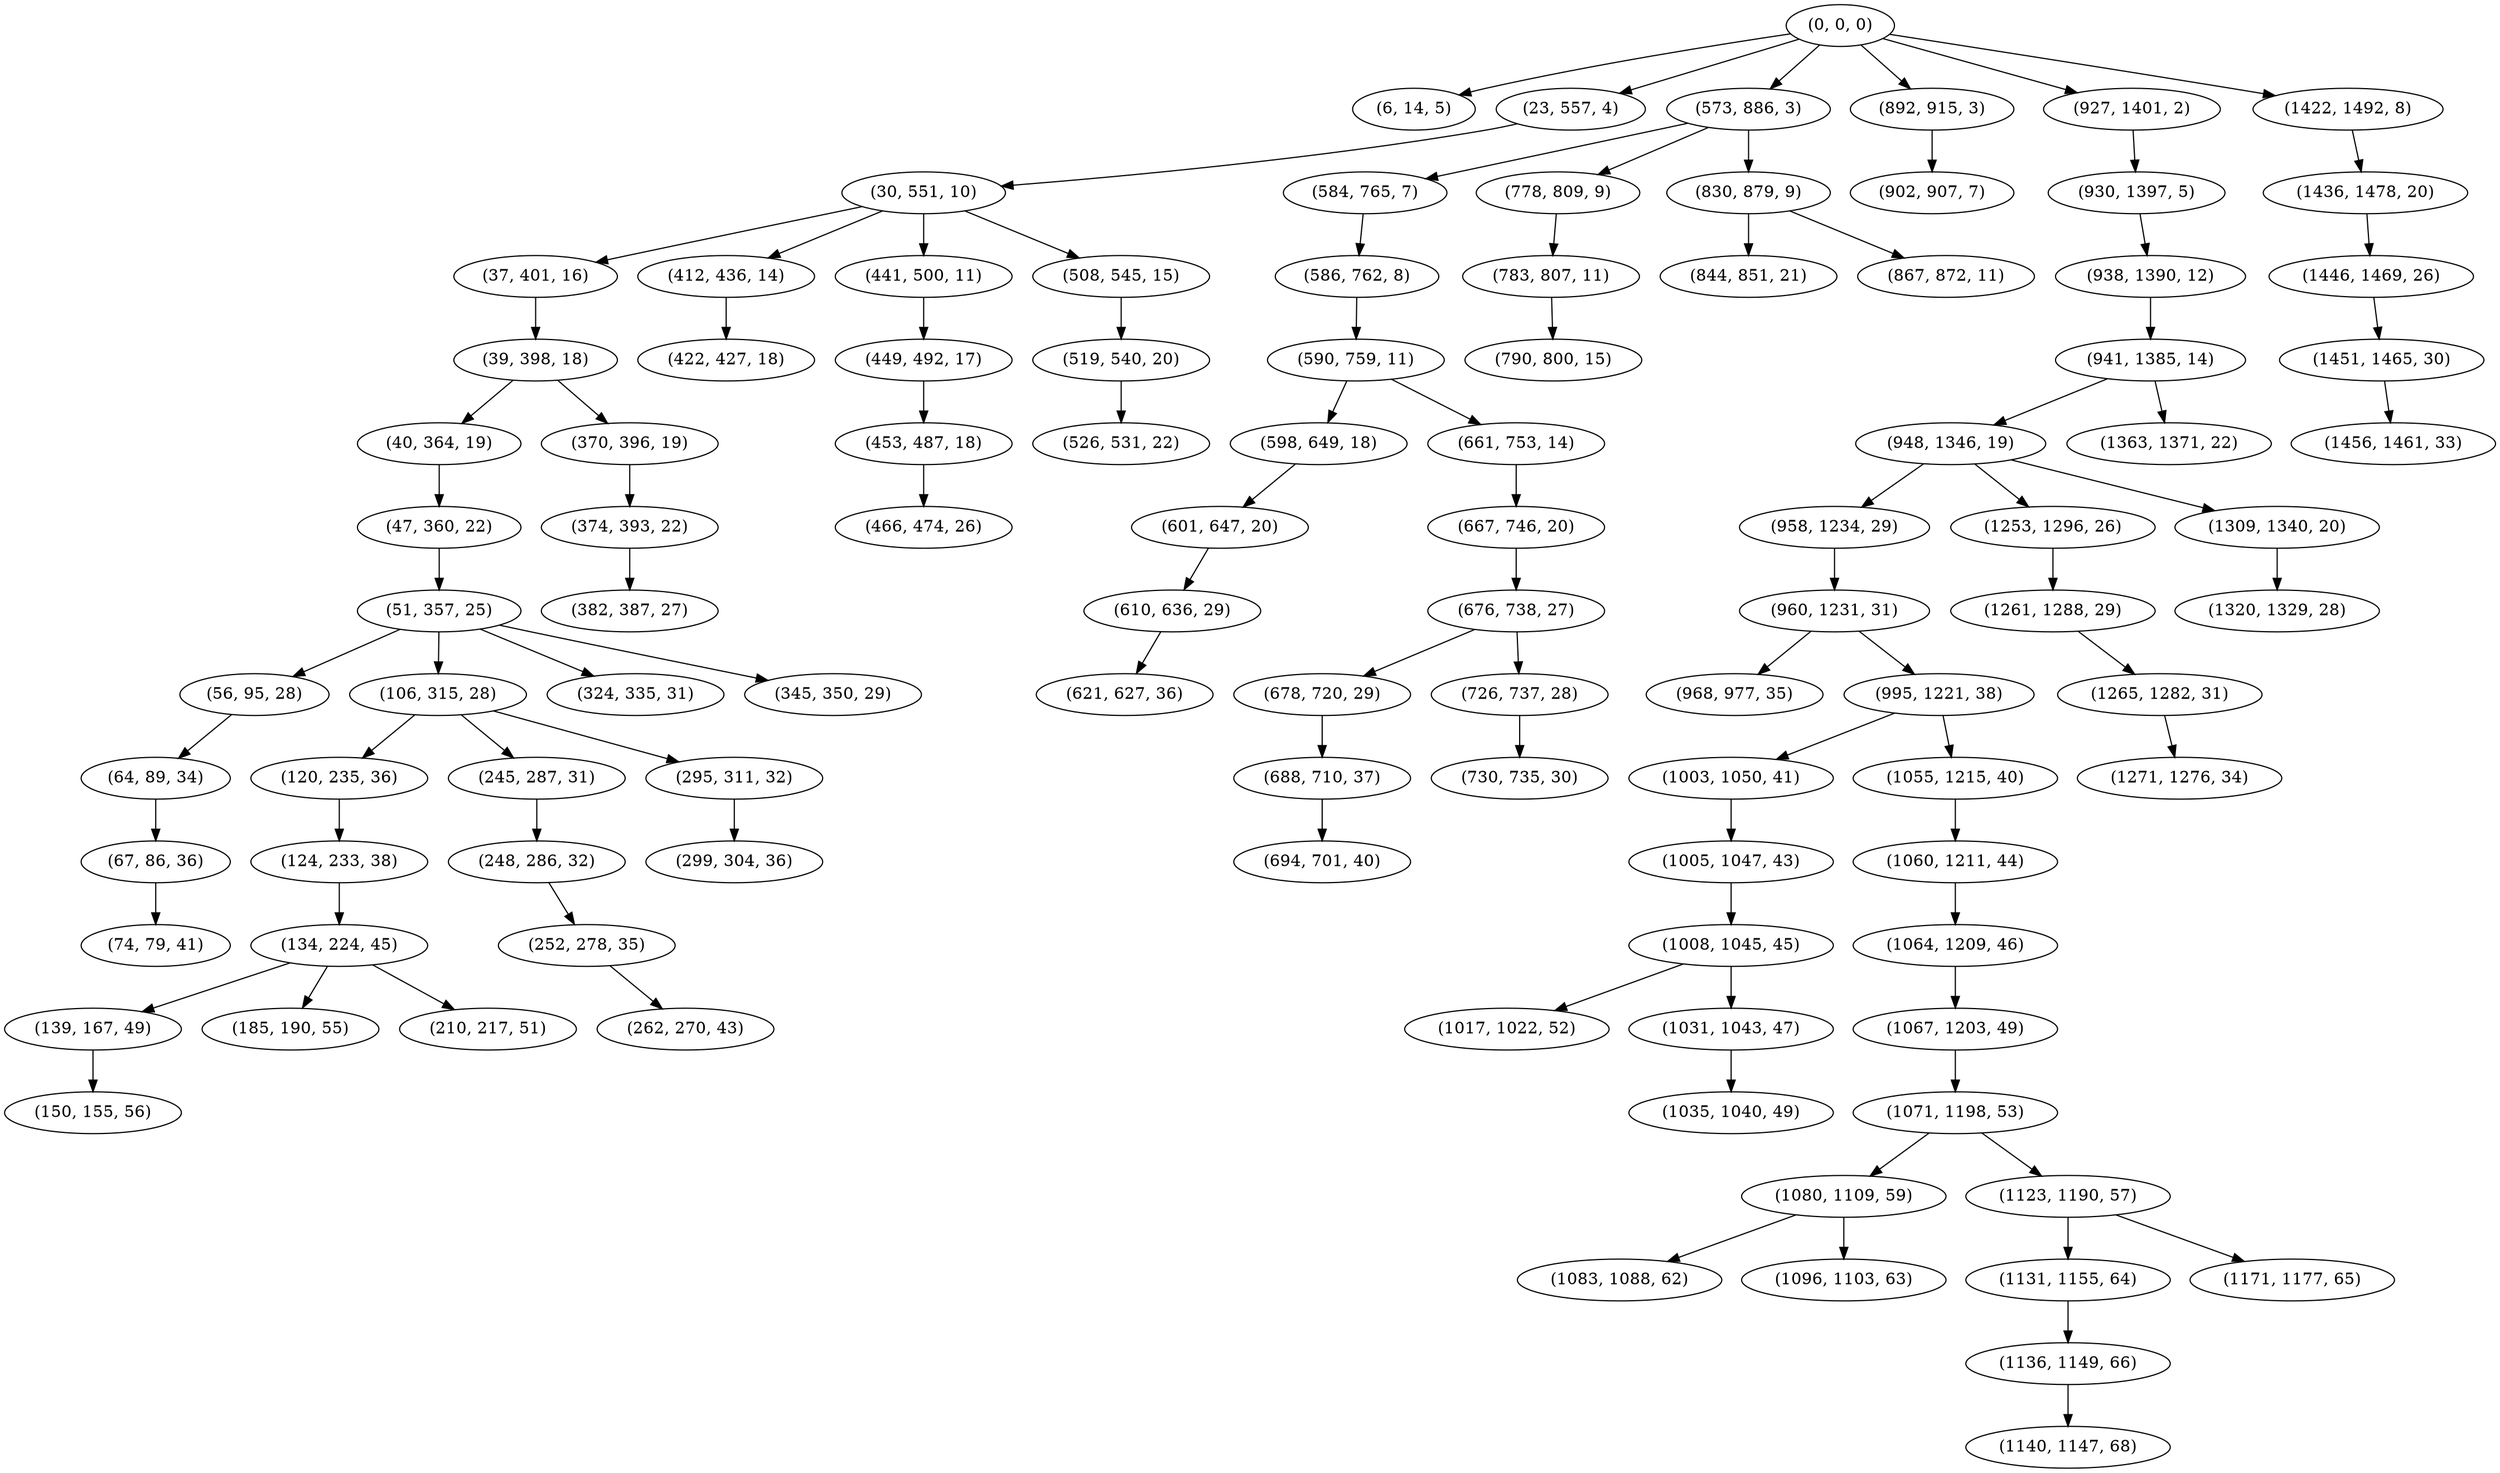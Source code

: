 digraph tree {
    "(0, 0, 0)";
    "(6, 14, 5)";
    "(23, 557, 4)";
    "(30, 551, 10)";
    "(37, 401, 16)";
    "(39, 398, 18)";
    "(40, 364, 19)";
    "(47, 360, 22)";
    "(51, 357, 25)";
    "(56, 95, 28)";
    "(64, 89, 34)";
    "(67, 86, 36)";
    "(74, 79, 41)";
    "(106, 315, 28)";
    "(120, 235, 36)";
    "(124, 233, 38)";
    "(134, 224, 45)";
    "(139, 167, 49)";
    "(150, 155, 56)";
    "(185, 190, 55)";
    "(210, 217, 51)";
    "(245, 287, 31)";
    "(248, 286, 32)";
    "(252, 278, 35)";
    "(262, 270, 43)";
    "(295, 311, 32)";
    "(299, 304, 36)";
    "(324, 335, 31)";
    "(345, 350, 29)";
    "(370, 396, 19)";
    "(374, 393, 22)";
    "(382, 387, 27)";
    "(412, 436, 14)";
    "(422, 427, 18)";
    "(441, 500, 11)";
    "(449, 492, 17)";
    "(453, 487, 18)";
    "(466, 474, 26)";
    "(508, 545, 15)";
    "(519, 540, 20)";
    "(526, 531, 22)";
    "(573, 886, 3)";
    "(584, 765, 7)";
    "(586, 762, 8)";
    "(590, 759, 11)";
    "(598, 649, 18)";
    "(601, 647, 20)";
    "(610, 636, 29)";
    "(621, 627, 36)";
    "(661, 753, 14)";
    "(667, 746, 20)";
    "(676, 738, 27)";
    "(678, 720, 29)";
    "(688, 710, 37)";
    "(694, 701, 40)";
    "(726, 737, 28)";
    "(730, 735, 30)";
    "(778, 809, 9)";
    "(783, 807, 11)";
    "(790, 800, 15)";
    "(830, 879, 9)";
    "(844, 851, 21)";
    "(867, 872, 11)";
    "(892, 915, 3)";
    "(902, 907, 7)";
    "(927, 1401, 2)";
    "(930, 1397, 5)";
    "(938, 1390, 12)";
    "(941, 1385, 14)";
    "(948, 1346, 19)";
    "(958, 1234, 29)";
    "(960, 1231, 31)";
    "(968, 977, 35)";
    "(995, 1221, 38)";
    "(1003, 1050, 41)";
    "(1005, 1047, 43)";
    "(1008, 1045, 45)";
    "(1017, 1022, 52)";
    "(1031, 1043, 47)";
    "(1035, 1040, 49)";
    "(1055, 1215, 40)";
    "(1060, 1211, 44)";
    "(1064, 1209, 46)";
    "(1067, 1203, 49)";
    "(1071, 1198, 53)";
    "(1080, 1109, 59)";
    "(1083, 1088, 62)";
    "(1096, 1103, 63)";
    "(1123, 1190, 57)";
    "(1131, 1155, 64)";
    "(1136, 1149, 66)";
    "(1140, 1147, 68)";
    "(1171, 1177, 65)";
    "(1253, 1296, 26)";
    "(1261, 1288, 29)";
    "(1265, 1282, 31)";
    "(1271, 1276, 34)";
    "(1309, 1340, 20)";
    "(1320, 1329, 28)";
    "(1363, 1371, 22)";
    "(1422, 1492, 8)";
    "(1436, 1478, 20)";
    "(1446, 1469, 26)";
    "(1451, 1465, 30)";
    "(1456, 1461, 33)";
    "(0, 0, 0)" -> "(6, 14, 5)";
    "(0, 0, 0)" -> "(23, 557, 4)";
    "(0, 0, 0)" -> "(573, 886, 3)";
    "(0, 0, 0)" -> "(892, 915, 3)";
    "(0, 0, 0)" -> "(927, 1401, 2)";
    "(0, 0, 0)" -> "(1422, 1492, 8)";
    "(23, 557, 4)" -> "(30, 551, 10)";
    "(30, 551, 10)" -> "(37, 401, 16)";
    "(30, 551, 10)" -> "(412, 436, 14)";
    "(30, 551, 10)" -> "(441, 500, 11)";
    "(30, 551, 10)" -> "(508, 545, 15)";
    "(37, 401, 16)" -> "(39, 398, 18)";
    "(39, 398, 18)" -> "(40, 364, 19)";
    "(39, 398, 18)" -> "(370, 396, 19)";
    "(40, 364, 19)" -> "(47, 360, 22)";
    "(47, 360, 22)" -> "(51, 357, 25)";
    "(51, 357, 25)" -> "(56, 95, 28)";
    "(51, 357, 25)" -> "(106, 315, 28)";
    "(51, 357, 25)" -> "(324, 335, 31)";
    "(51, 357, 25)" -> "(345, 350, 29)";
    "(56, 95, 28)" -> "(64, 89, 34)";
    "(64, 89, 34)" -> "(67, 86, 36)";
    "(67, 86, 36)" -> "(74, 79, 41)";
    "(106, 315, 28)" -> "(120, 235, 36)";
    "(106, 315, 28)" -> "(245, 287, 31)";
    "(106, 315, 28)" -> "(295, 311, 32)";
    "(120, 235, 36)" -> "(124, 233, 38)";
    "(124, 233, 38)" -> "(134, 224, 45)";
    "(134, 224, 45)" -> "(139, 167, 49)";
    "(134, 224, 45)" -> "(185, 190, 55)";
    "(134, 224, 45)" -> "(210, 217, 51)";
    "(139, 167, 49)" -> "(150, 155, 56)";
    "(245, 287, 31)" -> "(248, 286, 32)";
    "(248, 286, 32)" -> "(252, 278, 35)";
    "(252, 278, 35)" -> "(262, 270, 43)";
    "(295, 311, 32)" -> "(299, 304, 36)";
    "(370, 396, 19)" -> "(374, 393, 22)";
    "(374, 393, 22)" -> "(382, 387, 27)";
    "(412, 436, 14)" -> "(422, 427, 18)";
    "(441, 500, 11)" -> "(449, 492, 17)";
    "(449, 492, 17)" -> "(453, 487, 18)";
    "(453, 487, 18)" -> "(466, 474, 26)";
    "(508, 545, 15)" -> "(519, 540, 20)";
    "(519, 540, 20)" -> "(526, 531, 22)";
    "(573, 886, 3)" -> "(584, 765, 7)";
    "(573, 886, 3)" -> "(778, 809, 9)";
    "(573, 886, 3)" -> "(830, 879, 9)";
    "(584, 765, 7)" -> "(586, 762, 8)";
    "(586, 762, 8)" -> "(590, 759, 11)";
    "(590, 759, 11)" -> "(598, 649, 18)";
    "(590, 759, 11)" -> "(661, 753, 14)";
    "(598, 649, 18)" -> "(601, 647, 20)";
    "(601, 647, 20)" -> "(610, 636, 29)";
    "(610, 636, 29)" -> "(621, 627, 36)";
    "(661, 753, 14)" -> "(667, 746, 20)";
    "(667, 746, 20)" -> "(676, 738, 27)";
    "(676, 738, 27)" -> "(678, 720, 29)";
    "(676, 738, 27)" -> "(726, 737, 28)";
    "(678, 720, 29)" -> "(688, 710, 37)";
    "(688, 710, 37)" -> "(694, 701, 40)";
    "(726, 737, 28)" -> "(730, 735, 30)";
    "(778, 809, 9)" -> "(783, 807, 11)";
    "(783, 807, 11)" -> "(790, 800, 15)";
    "(830, 879, 9)" -> "(844, 851, 21)";
    "(830, 879, 9)" -> "(867, 872, 11)";
    "(892, 915, 3)" -> "(902, 907, 7)";
    "(927, 1401, 2)" -> "(930, 1397, 5)";
    "(930, 1397, 5)" -> "(938, 1390, 12)";
    "(938, 1390, 12)" -> "(941, 1385, 14)";
    "(941, 1385, 14)" -> "(948, 1346, 19)";
    "(941, 1385, 14)" -> "(1363, 1371, 22)";
    "(948, 1346, 19)" -> "(958, 1234, 29)";
    "(948, 1346, 19)" -> "(1253, 1296, 26)";
    "(948, 1346, 19)" -> "(1309, 1340, 20)";
    "(958, 1234, 29)" -> "(960, 1231, 31)";
    "(960, 1231, 31)" -> "(968, 977, 35)";
    "(960, 1231, 31)" -> "(995, 1221, 38)";
    "(995, 1221, 38)" -> "(1003, 1050, 41)";
    "(995, 1221, 38)" -> "(1055, 1215, 40)";
    "(1003, 1050, 41)" -> "(1005, 1047, 43)";
    "(1005, 1047, 43)" -> "(1008, 1045, 45)";
    "(1008, 1045, 45)" -> "(1017, 1022, 52)";
    "(1008, 1045, 45)" -> "(1031, 1043, 47)";
    "(1031, 1043, 47)" -> "(1035, 1040, 49)";
    "(1055, 1215, 40)" -> "(1060, 1211, 44)";
    "(1060, 1211, 44)" -> "(1064, 1209, 46)";
    "(1064, 1209, 46)" -> "(1067, 1203, 49)";
    "(1067, 1203, 49)" -> "(1071, 1198, 53)";
    "(1071, 1198, 53)" -> "(1080, 1109, 59)";
    "(1071, 1198, 53)" -> "(1123, 1190, 57)";
    "(1080, 1109, 59)" -> "(1083, 1088, 62)";
    "(1080, 1109, 59)" -> "(1096, 1103, 63)";
    "(1123, 1190, 57)" -> "(1131, 1155, 64)";
    "(1123, 1190, 57)" -> "(1171, 1177, 65)";
    "(1131, 1155, 64)" -> "(1136, 1149, 66)";
    "(1136, 1149, 66)" -> "(1140, 1147, 68)";
    "(1253, 1296, 26)" -> "(1261, 1288, 29)";
    "(1261, 1288, 29)" -> "(1265, 1282, 31)";
    "(1265, 1282, 31)" -> "(1271, 1276, 34)";
    "(1309, 1340, 20)" -> "(1320, 1329, 28)";
    "(1422, 1492, 8)" -> "(1436, 1478, 20)";
    "(1436, 1478, 20)" -> "(1446, 1469, 26)";
    "(1446, 1469, 26)" -> "(1451, 1465, 30)";
    "(1451, 1465, 30)" -> "(1456, 1461, 33)";
}
